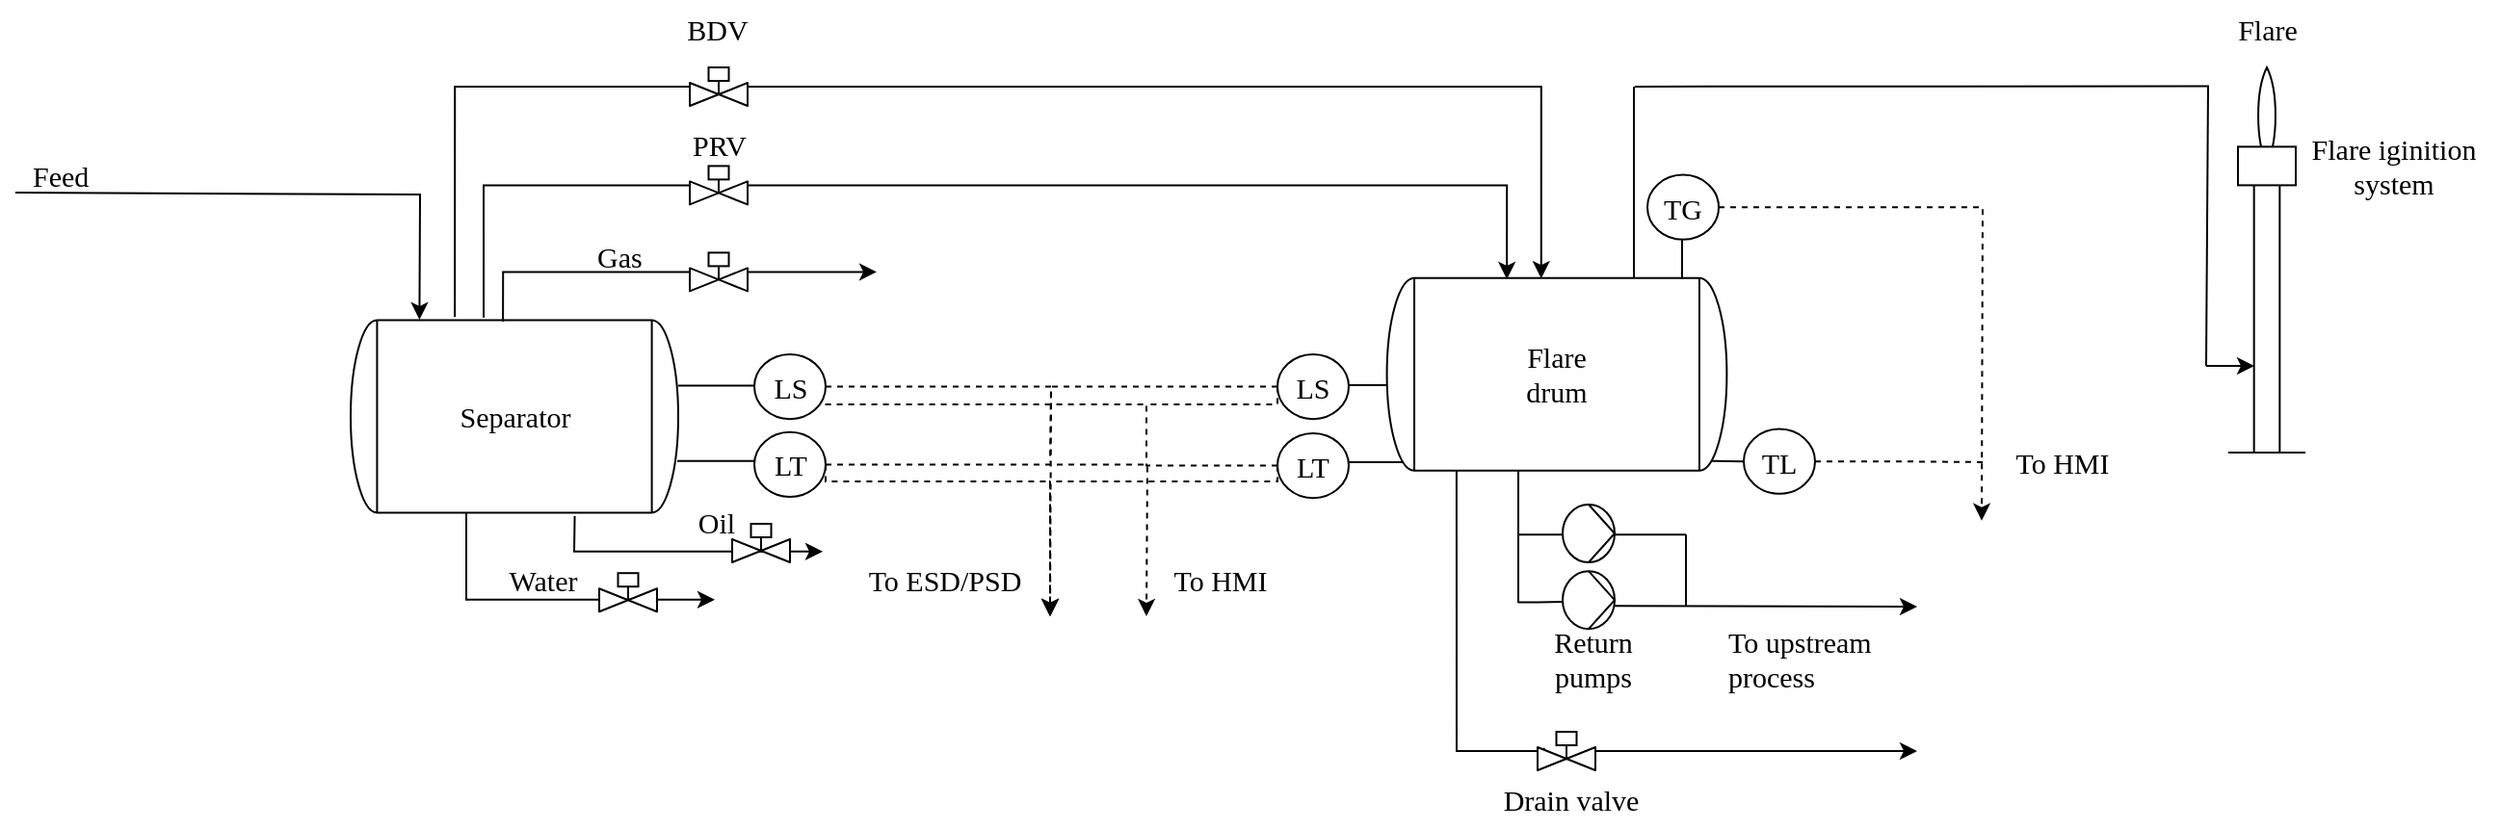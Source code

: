 <mxfile>
    <diagram id="_z9tGO_Z6bBlTKb_uojR" name="Page-1">
        <mxGraphModel dx="2277" dy="1169" grid="1" gridSize="10" guides="1" tooltips="1" connect="1" arrows="1" fold="1" page="1" pageScale="1" pageWidth="850" pageHeight="1100" math="0" shadow="0">
            <root>
                <mxCell id="0"/>
                <mxCell id="1" parent="0"/>
                <mxCell id="8" value="" style="endArrow=none;html=1;rounded=0;fontSize=15;fontFamily=Times New Roman;" parent="1" edge="1">
                    <mxGeometry width="50" height="50" relative="1" as="geometry">
                        <mxPoint x="437" y="530.3" as="sourcePoint"/>
                        <mxPoint x="477" y="530.3" as="targetPoint"/>
                    </mxGeometry>
                </mxCell>
                <mxCell id="9" value="" style="endArrow=none;html=1;rounded=0;fontSize=15;fontFamily=Times New Roman;" parent="1" edge="1">
                    <mxGeometry width="50" height="50" relative="1" as="geometry">
                        <mxPoint x="778" y="530" as="sourcePoint"/>
                        <mxPoint x="818" y="530" as="targetPoint"/>
                    </mxGeometry>
                </mxCell>
                <mxCell id="10" value="" style="endArrow=none;html=1;rounded=0;fontSize=15;fontFamily=Times New Roman;" parent="1" edge="1">
                    <mxGeometry width="50" height="50" relative="1" as="geometry">
                        <mxPoint x="778" y="570" as="sourcePoint"/>
                        <mxPoint x="818" y="570" as="targetPoint"/>
                    </mxGeometry>
                </mxCell>
                <mxCell id="15" value="Flare" style="text;html=1;strokeColor=none;fillColor=none;align=center;verticalAlign=middle;whiteSpace=wrap;rounded=0;fontSize=15;fontFamily=Times New Roman;" parent="1" vertex="1">
                    <mxGeometry x="1231.5" y="330" width="60" height="30" as="geometry"/>
                </mxCell>
                <mxCell id="16" value="Oil" style="text;html=1;strokeColor=none;fillColor=none;align=center;verticalAlign=middle;whiteSpace=wrap;rounded=0;fontSize=15;fontFamily=Times New Roman;" parent="1" vertex="1">
                    <mxGeometry x="422" y="586.4" width="70" height="30" as="geometry"/>
                </mxCell>
                <mxCell id="17" value="" style="shape=mxgraph.pid.vessels.tank;html=1;pointerEvents=1;align=center;verticalLabelPosition=bottom;verticalAlign=top;dashed=0;rotation=-90;fontSize=15;fontFamily=Times New Roman;" parent="1" vertex="1">
                    <mxGeometry x="302" y="461.2" width="100" height="170" as="geometry"/>
                </mxCell>
                <mxCell id="18" value="" style="endArrow=classic;html=1;rounded=0;exitX=-0.018;exitY=0.684;exitDx=0;exitDy=0;exitPerimeter=0;fontSize=15;fontFamily=Times New Roman;" parent="1" source="17" edge="1">
                    <mxGeometry width="50" height="50" relative="1" as="geometry">
                        <mxPoint x="390" y="600" as="sourcePoint"/>
                        <mxPoint x="512" y="616.4" as="targetPoint"/>
                        <Array as="points">
                            <mxPoint x="383" y="616.4"/>
                        </Array>
                    </mxGeometry>
                </mxCell>
                <mxCell id="19" value="" style="endArrow=classic;html=1;rounded=0;fontSize=15;fontFamily=Times New Roman;" parent="1" edge="1">
                    <mxGeometry width="50" height="50" relative="1" as="geometry">
                        <mxPoint x="327" y="596.2" as="sourcePoint"/>
                        <mxPoint x="456" y="641.4" as="targetPoint"/>
                        <Array as="points">
                            <mxPoint x="327" y="641.4"/>
                        </Array>
                    </mxGeometry>
                </mxCell>
                <mxCell id="20" value="Water" style="text;html=1;strokeColor=none;fillColor=none;align=center;verticalAlign=middle;whiteSpace=wrap;rounded=0;fontSize=15;fontFamily=Times New Roman;" parent="1" vertex="1">
                    <mxGeometry x="332" y="616.4" width="70" height="30" as="geometry"/>
                </mxCell>
                <mxCell id="21" value="" style="verticalLabelPosition=bottom;outlineConnect=0;align=center;dashed=0;html=1;verticalAlign=top;shape=mxgraph.pid.misc.gas_flare;fontSize=15;fontFamily=Times New Roman;" parent="1" vertex="1">
                    <mxGeometry x="1241.5" y="365" width="40" height="200" as="geometry"/>
                </mxCell>
                <mxCell id="22" value="" style="endArrow=none;html=1;rounded=0;fontSize=15;fontFamily=Times New Roman;" parent="1" edge="1">
                    <mxGeometry width="50" height="50" relative="1" as="geometry">
                        <mxPoint x="873" y="643" as="sourcePoint"/>
                        <mxPoint x="873" y="573" as="targetPoint"/>
                    </mxGeometry>
                </mxCell>
                <mxCell id="23" value="" style="endArrow=none;html=1;rounded=0;fontSize=15;fontFamily=Times New Roman;" parent="1" edge="1">
                    <mxGeometry width="50" height="50" relative="1" as="geometry">
                        <mxPoint x="873" y="642.8" as="sourcePoint"/>
                        <mxPoint x="903" y="642.4" as="targetPoint"/>
                        <Array as="points">
                            <mxPoint x="883" y="642.8"/>
                        </Array>
                    </mxGeometry>
                </mxCell>
                <mxCell id="26" value="" style="shape=mxgraph.pid.pumps_-_iso.pump_(liquid);html=1;pointerEvents=1;align=center;verticalLabelPosition=bottom;verticalAlign=top;dashed=0;fontSize=15;fontFamily=Times New Roman;" parent="1" vertex="1">
                    <mxGeometry x="896" y="626.6" width="27" height="30" as="geometry"/>
                </mxCell>
                <mxCell id="27" value="" style="endArrow=classic;html=1;rounded=0;exitX=1;exitY=0.5;exitDx=0;exitDy=0;exitPerimeter=0;fontSize=15;fontFamily=Times New Roman;" parent="1" edge="1">
                    <mxGeometry width="50" height="50" relative="1" as="geometry">
                        <mxPoint x="923" y="644.6" as="sourcePoint"/>
                        <mxPoint x="1080" y="645" as="targetPoint"/>
                    </mxGeometry>
                </mxCell>
                <mxCell id="30" value="To upstream process" style="text;html=1;strokeColor=none;fillColor=none;align=left;verticalAlign=middle;whiteSpace=wrap;rounded=0;fontSize=15;fontFamily=Times New Roman;" parent="1" vertex="1">
                    <mxGeometry x="980" y="656.6" width="104" height="30" as="geometry"/>
                </mxCell>
                <mxCell id="31" value="" style="endArrow=none;html=1;rounded=0;fontSize=15;fontFamily=Times New Roman;" parent="1" edge="1">
                    <mxGeometry width="50" height="50" relative="1" as="geometry">
                        <mxPoint x="933" y="475" as="sourcePoint"/>
                        <mxPoint x="933" y="375" as="targetPoint"/>
                    </mxGeometry>
                </mxCell>
                <mxCell id="32" value="" style="shape=mxgraph.pid.vessels.tank;html=1;pointerEvents=1;align=center;verticalLabelPosition=bottom;verticalAlign=top;dashed=0;rotation=-90;fontSize=15;fontFamily=Times New Roman;" parent="1" vertex="1">
                    <mxGeometry x="843" y="436.2" width="100" height="176.4" as="geometry"/>
                </mxCell>
                <mxCell id="33" value="" style="endArrow=none;html=1;rounded=0;fontSize=15;fontFamily=Times New Roman;" parent="1" edge="1">
                    <mxGeometry width="50" height="50" relative="1" as="geometry">
                        <mxPoint x="933.5" y="374.96" as="sourcePoint"/>
                        <mxPoint x="1231.5" y="374.76" as="targetPoint"/>
                    </mxGeometry>
                </mxCell>
                <mxCell id="34" value="" style="endArrow=none;html=1;rounded=0;fontSize=15;fontFamily=Times New Roman;" parent="1" edge="1">
                    <mxGeometry width="50" height="50" relative="1" as="geometry">
                        <mxPoint x="1230" y="520" as="sourcePoint"/>
                        <mxPoint x="1231" y="375" as="targetPoint"/>
                    </mxGeometry>
                </mxCell>
                <mxCell id="35" value="Flare drum" style="text;html=1;strokeColor=none;fillColor=none;align=center;verticalAlign=middle;whiteSpace=wrap;rounded=0;fontSize=15;fontFamily=Times New Roman;" parent="1" vertex="1">
                    <mxGeometry x="864" y="509.4" width="58" height="30" as="geometry"/>
                </mxCell>
                <mxCell id="36" value="Return pumps" style="text;html=1;strokeColor=none;fillColor=none;align=center;verticalAlign=middle;whiteSpace=wrap;rounded=0;fontSize=15;fontFamily=Times New Roman;" parent="1" vertex="1">
                    <mxGeometry x="883" y="656.6" width="58" height="30" as="geometry"/>
                </mxCell>
                <mxCell id="38" value="Gas" style="text;html=1;strokeColor=none;fillColor=none;align=left;verticalAlign=middle;whiteSpace=wrap;rounded=0;fontSize=15;fontFamily=Times New Roman;" parent="1" vertex="1">
                    <mxGeometry x="393" y="454.4" width="40" height="16.8" as="geometry"/>
                </mxCell>
                <mxCell id="139" style="edgeStyle=orthogonalEdgeStyle;rounded=0;html=1;entryX=0.994;entryY=0.353;entryDx=0;entryDy=0;entryPerimeter=0;endArrow=classic;endFill=1;fontSize=15;fontFamily=Times New Roman;" parent="1" source="39" target="32" edge="1">
                    <mxGeometry relative="1" as="geometry"/>
                </mxCell>
                <mxCell id="140" style="edgeStyle=orthogonalEdgeStyle;rounded=0;html=1;entryX=1.012;entryY=0.406;entryDx=0;entryDy=0;entryPerimeter=0;endArrow=none;endFill=0;fontSize=15;fontFamily=Times New Roman;" parent="1" source="39" target="17" edge="1">
                    <mxGeometry relative="1" as="geometry"/>
                </mxCell>
                <mxCell id="39" value="" style="verticalLabelPosition=bottom;align=center;html=1;verticalAlign=top;pointerEvents=1;dashed=0;shape=mxgraph.pid2valves.valve;valveType=gate;actuator=powered;fontSize=15;fontFamily=Times New Roman;" parent="1" vertex="1">
                    <mxGeometry x="443" y="416.2" width="30" height="20" as="geometry"/>
                </mxCell>
                <mxCell id="40" value="" style="part=1;strokeColor=none;fillColor=none;fontStyle=1;fontSize=15;fontFamily=Times New Roman;" parent="39" vertex="1">
                    <mxGeometry x="9.75" width="10.5" height="7" as="geometry"/>
                </mxCell>
                <mxCell id="43" value="" style="verticalLabelPosition=bottom;align=center;html=1;verticalAlign=top;pointerEvents=1;dashed=0;shape=mxgraph.pid2valves.valve;valveType=gate;actuator=powered;fontSize=15;fontFamily=Times New Roman;" parent="1" vertex="1">
                    <mxGeometry x="465" y="602" width="30" height="20" as="geometry"/>
                </mxCell>
                <mxCell id="44" value="" style="part=1;strokeColor=none;fillColor=none;fontStyle=1;fontSize=15;fontFamily=Times New Roman;" parent="43" vertex="1">
                    <mxGeometry x="9.75" width="10.5" height="7" as="geometry"/>
                </mxCell>
                <mxCell id="45" value="" style="verticalLabelPosition=bottom;align=center;html=1;verticalAlign=top;pointerEvents=1;dashed=0;shape=mxgraph.pid2valves.valve;valveType=gate;actuator=powered;fontSize=15;fontFamily=Times New Roman;" parent="1" vertex="1">
                    <mxGeometry x="396" y="627.6" width="30" height="20" as="geometry"/>
                </mxCell>
                <mxCell id="46" value="" style="part=1;strokeColor=none;fillColor=none;fontStyle=1;fontSize=15;fontFamily=Times New Roman;" parent="45" vertex="1">
                    <mxGeometry x="9.75" width="10.5" height="7" as="geometry"/>
                </mxCell>
                <mxCell id="47" value="" style="endArrow=classic;html=1;rounded=0;entryX=1.002;entryY=0.21;entryDx=0;entryDy=0;entryPerimeter=0;fontSize=15;fontFamily=Times New Roman;" parent="1" target="17" edge="1">
                    <mxGeometry width="50" height="50" relative="1" as="geometry">
                        <mxPoint x="93" y="430" as="sourcePoint"/>
                        <mxPoint x="303" y="500" as="targetPoint"/>
                        <Array as="points">
                            <mxPoint x="303" y="431"/>
                        </Array>
                    </mxGeometry>
                </mxCell>
                <mxCell id="48" value="Feed" style="text;html=1;strokeColor=none;fillColor=none;align=left;verticalAlign=middle;whiteSpace=wrap;rounded=0;fontSize=15;fontFamily=Times New Roman;" parent="1" vertex="1">
                    <mxGeometry x="100" y="406" width="36" height="30" as="geometry"/>
                </mxCell>
                <mxCell id="49" value="" style="endArrow=classic;html=1;rounded=0;fontSize=15;fontFamily=Times New Roman;" parent="1" edge="1">
                    <mxGeometry width="50" height="50" relative="1" as="geometry">
                        <mxPoint x="1230" y="520" as="sourcePoint"/>
                        <mxPoint x="1255" y="520" as="targetPoint"/>
                    </mxGeometry>
                </mxCell>
                <mxCell id="103" style="edgeStyle=orthogonalEdgeStyle;html=1;exitX=1;exitY=0.5;exitDx=0;exitDy=0;dashed=1;rounded=0;fontSize=15;fontFamily=Times New Roman;" parent="1" source="63" edge="1">
                    <mxGeometry relative="1" as="geometry">
                        <mxPoint x="680" y="650" as="targetPoint"/>
                    </mxGeometry>
                </mxCell>
                <mxCell id="104" style="edgeStyle=orthogonalEdgeStyle;html=1;exitX=1;exitY=0.5;exitDx=0;exitDy=0;dashed=1;rounded=0;fontSize=15;fontFamily=Times New Roman;" parent="1" source="63" edge="1">
                    <mxGeometry relative="1" as="geometry">
                        <mxPoint x="630" y="650" as="targetPoint"/>
                        <Array as="points">
                            <mxPoint x="514" y="580"/>
                            <mxPoint x="630" y="580"/>
                        </Array>
                    </mxGeometry>
                </mxCell>
                <mxCell id="63" value="LT" style="ellipse;whiteSpace=wrap;html=1;fontSize=15;fontFamily=Times New Roman;" parent="1" vertex="1">
                    <mxGeometry x="476.5" y="554.4" width="37" height="33.6" as="geometry"/>
                </mxCell>
                <mxCell id="64" value="" style="endArrow=none;html=1;rounded=0;fontSize=15;fontFamily=Times New Roman;" parent="1" edge="1">
                    <mxGeometry width="50" height="50" relative="1" as="geometry">
                        <mxPoint x="436.5" y="569.4" as="sourcePoint"/>
                        <mxPoint x="476.5" y="569.4" as="targetPoint"/>
                    </mxGeometry>
                </mxCell>
                <mxCell id="101" style="edgeStyle=orthogonalEdgeStyle;html=1;exitX=0;exitY=0.5;exitDx=0;exitDy=0;dashed=1;rounded=0;fontSize=15;fontFamily=Times New Roman;endArrow=none;endFill=0;" parent="1" source="65" edge="1">
                    <mxGeometry relative="1" as="geometry">
                        <mxPoint x="680" y="570" as="targetPoint"/>
                        <Array as="points">
                            <mxPoint x="680" y="572"/>
                        </Array>
                    </mxGeometry>
                </mxCell>
                <mxCell id="102" style="edgeStyle=orthogonalEdgeStyle;html=1;exitX=0;exitY=0.5;exitDx=0;exitDy=0;dashed=1;rounded=0;fontSize=15;fontFamily=Times New Roman;" parent="1" source="65" edge="1">
                    <mxGeometry relative="1" as="geometry">
                        <mxPoint x="630" y="650" as="targetPoint"/>
                        <Array as="points">
                            <mxPoint x="748" y="580"/>
                            <mxPoint x="630" y="580"/>
                        </Array>
                    </mxGeometry>
                </mxCell>
                <mxCell id="65" value="LT" style="ellipse;whiteSpace=wrap;html=1;fontSize=15;fontFamily=Times New Roman;" parent="1" vertex="1">
                    <mxGeometry x="748" y="555" width="37" height="33.6" as="geometry"/>
                </mxCell>
                <mxCell id="98" style="edgeStyle=orthogonalEdgeStyle;html=1;dashed=1;rounded=0;fontSize=15;fontFamily=Times New Roman;" parent="1" source="66" edge="1">
                    <mxGeometry relative="1" as="geometry">
                        <mxPoint x="630" y="650" as="targetPoint"/>
                    </mxGeometry>
                </mxCell>
                <mxCell id="99" style="edgeStyle=orthogonalEdgeStyle;html=1;exitX=0;exitY=0.5;exitDx=0;exitDy=0;dashed=1;rounded=0;fontSize=15;fontFamily=Times New Roman;endArrow=none;endFill=0;" parent="1" source="66" edge="1">
                    <mxGeometry relative="1" as="geometry">
                        <mxPoint x="680" y="570" as="targetPoint"/>
                        <Array as="points">
                            <mxPoint x="748" y="540"/>
                            <mxPoint x="680" y="540"/>
                        </Array>
                    </mxGeometry>
                </mxCell>
                <mxCell id="66" value="LS" style="ellipse;whiteSpace=wrap;html=1;fontSize=15;fontFamily=Times New Roman;" parent="1" vertex="1">
                    <mxGeometry x="748" y="514" width="37" height="33.6" as="geometry"/>
                </mxCell>
                <mxCell id="97" style="edgeStyle=orthogonalEdgeStyle;html=1;exitX=1;exitY=0.5;exitDx=0;exitDy=0;dashed=1;rounded=0;fontSize=15;fontFamily=Times New Roman;endArrow=none;endFill=0;" parent="1" source="67" edge="1">
                    <mxGeometry relative="1" as="geometry">
                        <mxPoint x="630" y="570" as="targetPoint"/>
                    </mxGeometry>
                </mxCell>
                <mxCell id="100" style="edgeStyle=orthogonalEdgeStyle;html=1;exitX=1;exitY=0.5;exitDx=0;exitDy=0;dashed=1;rounded=0;fontSize=15;fontFamily=Times New Roman;endArrow=none;endFill=0;" parent="1" source="67" edge="1">
                    <mxGeometry relative="1" as="geometry">
                        <mxPoint x="680" y="540" as="targetPoint"/>
                        <Array as="points">
                            <mxPoint x="509" y="531"/>
                            <mxPoint x="509" y="540"/>
                            <mxPoint x="680" y="540"/>
                        </Array>
                    </mxGeometry>
                </mxCell>
                <mxCell id="67" value="LS" style="ellipse;whiteSpace=wrap;html=1;fontSize=15;fontFamily=Times New Roman;" parent="1" vertex="1">
                    <mxGeometry x="476.5" y="514.0" width="37" height="33.6" as="geometry"/>
                </mxCell>
                <mxCell id="105" value="To ESD/PSD" style="text;html=1;align=center;verticalAlign=middle;resizable=0;points=[];autosize=1;strokeColor=none;fillColor=none;fontSize=15;fontFamily=Times New Roman;" parent="1" vertex="1">
                    <mxGeometry x="525" y="616.4" width="100" height="30" as="geometry"/>
                </mxCell>
                <mxCell id="106" value="To HMI" style="text;html=1;align=center;verticalAlign=middle;resizable=0;points=[];autosize=1;strokeColor=none;fillColor=none;fontSize=15;fontFamily=Times New Roman;" parent="1" vertex="1">
                    <mxGeometry x="683" y="616.4" width="70" height="30" as="geometry"/>
                </mxCell>
                <mxCell id="108" value="" style="edgeStyle=orthogonalEdgeStyle;orthogonalLoop=1;jettySize=auto;html=1;rounded=0;startArrow=none;exitX=1;exitY=0.417;exitDx=0;exitDy=0;exitPerimeter=0;fontSize=15;fontFamily=Times New Roman;" parent="1" source="141" edge="1">
                    <mxGeometry width="100" relative="1" as="geometry">
                        <mxPoint x="920" y="720" as="sourcePoint"/>
                        <mxPoint x="1080" y="720" as="targetPoint"/>
                        <Array as="points">
                            <mxPoint x="913" y="720"/>
                        </Array>
                    </mxGeometry>
                </mxCell>
                <mxCell id="109" value="Drain valve" style="text;html=1;align=center;verticalAlign=middle;resizable=0;points=[];autosize=1;strokeColor=none;fillColor=none;fontSize=15;fontFamily=Times New Roman;" parent="1" vertex="1">
                    <mxGeometry x="855" y="730" width="90" height="30" as="geometry"/>
                </mxCell>
                <mxCell id="118" value="" style="line;strokeWidth=1;html=1;fontSize=15;fontFamily=Times New Roman;" parent="1" vertex="1">
                    <mxGeometry x="873" y="602.6" width="87" height="10" as="geometry"/>
                </mxCell>
                <mxCell id="111" value="Separator" style="text;html=1;align=center;verticalAlign=middle;resizable=0;points=[];autosize=1;strokeColor=none;fillColor=none;fontSize=15;fontFamily=Times New Roman;" parent="1" vertex="1">
                    <mxGeometry x="312" y="531.2" width="80" height="30" as="geometry"/>
                </mxCell>
                <mxCell id="112" value="" style="whiteSpace=wrap;html=1;fontSize=15;fontFamily=Times New Roman;" parent="1" vertex="1">
                    <mxGeometry x="1246.5" y="406.2" width="30" height="20" as="geometry"/>
                </mxCell>
                <mxCell id="113" value="Flare iginition&lt;br style=&quot;font-size: 15px;&quot;&gt;system" style="text;html=1;align=center;verticalAlign=middle;resizable=0;points=[];autosize=1;strokeColor=none;fillColor=none;fontSize=15;fontFamily=Times New Roman;" parent="1" vertex="1">
                    <mxGeometry x="1271.5" y="391.2" width="110" height="50" as="geometry"/>
                </mxCell>
                <mxCell id="25" value="" style="shape=mxgraph.pid.pumps_-_iso.pump_(liquid);html=1;pointerEvents=1;align=center;verticalLabelPosition=bottom;verticalAlign=top;dashed=0;fontSize=15;fontFamily=Times New Roman;" parent="1" vertex="1">
                    <mxGeometry x="896" y="592.0" width="27" height="30" as="geometry"/>
                </mxCell>
                <mxCell id="120" value="" style="endArrow=none;html=1;entryX=1;entryY=0.5;entryDx=0;entryDy=0;entryPerimeter=0;fontSize=15;fontFamily=Times New Roman;" parent="1" target="118" edge="1">
                    <mxGeometry width="50" height="50" relative="1" as="geometry">
                        <mxPoint x="960" y="645" as="sourcePoint"/>
                        <mxPoint x="920" y="560" as="targetPoint"/>
                    </mxGeometry>
                </mxCell>
                <mxCell id="129" style="edgeStyle=orthogonalEdgeStyle;html=1;entryX=0.998;entryY=0.454;entryDx=0;entryDy=0;entryPerimeter=0;rounded=0;fontSize=15;fontFamily=Times New Roman;" parent="1" source="122" target="32" edge="1">
                    <mxGeometry relative="1" as="geometry"/>
                </mxCell>
                <mxCell id="130" style="edgeStyle=orthogonalEdgeStyle;html=1;entryX=1.016;entryY=0.318;entryDx=0;entryDy=0;entryPerimeter=0;rounded=0;endArrow=none;endFill=0;fontSize=15;fontFamily=Times New Roman;" parent="1" source="122" target="17" edge="1">
                    <mxGeometry relative="1" as="geometry"/>
                </mxCell>
                <mxCell id="122" value="" style="verticalLabelPosition=bottom;align=center;html=1;verticalAlign=top;pointerEvents=1;dashed=0;shape=mxgraph.pid2valves.valve;valveType=gate;actuator=powered;fontSize=15;fontFamily=Times New Roman;" parent="1" vertex="1">
                    <mxGeometry x="443" y="365" width="30" height="20" as="geometry"/>
                </mxCell>
                <mxCell id="123" value="" style="part=1;strokeColor=none;fillColor=none;fontStyle=1;fontSize=15;fontFamily=Times New Roman;" parent="122" vertex="1">
                    <mxGeometry x="9.75" width="10.5" height="7" as="geometry"/>
                </mxCell>
                <mxCell id="135" style="edgeStyle=orthogonalEdgeStyle;rounded=0;html=1;entryX=0.992;entryY=0.465;entryDx=0;entryDy=0;entryPerimeter=0;endArrow=none;endFill=0;fontSize=15;fontFamily=Times New Roman;" parent="1" source="41" target="17" edge="1">
                    <mxGeometry relative="1" as="geometry"/>
                </mxCell>
                <mxCell id="136" style="edgeStyle=orthogonalEdgeStyle;rounded=0;html=1;endArrow=classic;endFill=1;fontSize=15;fontFamily=Times New Roman;" parent="1" source="41" edge="1">
                    <mxGeometry relative="1" as="geometry">
                        <mxPoint x="540" y="471.2" as="targetPoint"/>
                    </mxGeometry>
                </mxCell>
                <mxCell id="41" value="" style="verticalLabelPosition=bottom;align=center;html=1;verticalAlign=top;pointerEvents=1;dashed=0;shape=mxgraph.pid2valves.valve;valveType=gate;actuator=powered;fontSize=15;fontFamily=Times New Roman;" parent="1" vertex="1">
                    <mxGeometry x="443" y="461.2" width="30" height="20" as="geometry"/>
                </mxCell>
                <mxCell id="42" value="" style="part=1;strokeColor=none;fillColor=none;fontStyle=1;fontSize=15;fontFamily=Times New Roman;" parent="41" vertex="1">
                    <mxGeometry x="9.75" width="10.5" height="7" as="geometry"/>
                </mxCell>
                <mxCell id="137" value="PRV" style="text;html=1;align=center;verticalAlign=middle;resizable=0;points=[];autosize=1;strokeColor=none;fillColor=none;strokeWidth=1;fontSize=15;fontFamily=Times New Roman;" parent="1" vertex="1">
                    <mxGeometry x="433" y="390" width="50" height="30" as="geometry"/>
                </mxCell>
                <mxCell id="138" value="BDV" style="text;html=1;align=center;verticalAlign=middle;resizable=0;points=[];autosize=1;strokeColor=none;fillColor=none;fontSize=15;fontFamily=Times New Roman;" parent="1" vertex="1">
                    <mxGeometry x="427" y="330" width="60" height="30" as="geometry"/>
                </mxCell>
                <mxCell id="143" value="" style="edgeStyle=orthogonalEdgeStyle;orthogonalLoop=1;jettySize=auto;html=1;exitX=0.003;exitY=0.205;exitDx=0;exitDy=0;exitPerimeter=0;rounded=0;endArrow=none;entryX=0.111;entryY=0.417;entryDx=0;entryDy=0;entryPerimeter=0;fontSize=15;fontFamily=Times New Roman;" parent="1" source="32" target="141" edge="1">
                    <mxGeometry width="100" relative="1" as="geometry">
                        <mxPoint x="840.962" y="574.1" as="sourcePoint"/>
                        <mxPoint x="880" y="720" as="targetPoint"/>
                        <Array as="points">
                            <mxPoint x="841" y="720"/>
                            <mxPoint x="886" y="720"/>
                        </Array>
                    </mxGeometry>
                </mxCell>
                <mxCell id="141" value="" style="verticalLabelPosition=bottom;align=center;html=1;verticalAlign=top;pointerEvents=1;dashed=0;shape=mxgraph.pid2valves.valve;valveType=gate;actuator=powered;fontSize=15;fontFamily=Times New Roman;" parent="1" vertex="1">
                    <mxGeometry x="883" y="710" width="30" height="20" as="geometry"/>
                </mxCell>
                <mxCell id="142" value="" style="part=1;strokeColor=none;fillColor=none;fontStyle=1;fontSize=15;fontFamily=Times New Roman;" parent="141" vertex="1">
                    <mxGeometry x="9.75" width="10.5" height="7" as="geometry"/>
                </mxCell>
                <mxCell id="145" value="" style="edgeStyle=none;html=1;fontFamily=Times New Roman;fontSize=15;endArrow=none;endFill=0;" edge="1" parent="1">
                    <mxGeometry relative="1" as="geometry">
                        <mxPoint x="958" y="454.386" as="sourcePoint"/>
                        <mxPoint x="958" y="475" as="targetPoint"/>
                    </mxGeometry>
                </mxCell>
                <mxCell id="144" value="TG" style="ellipse;whiteSpace=wrap;html=1;fontSize=15;fontFamily=Times New Roman;" vertex="1" parent="1">
                    <mxGeometry x="940" y="420.8" width="37" height="33.6" as="geometry"/>
                </mxCell>
                <mxCell id="146" value="TL" style="ellipse;whiteSpace=wrap;html=1;fontSize=15;fontFamily=Times New Roman;" vertex="1" parent="1">
                    <mxGeometry x="990" y="552.8" width="37" height="33.6" as="geometry"/>
                </mxCell>
                <mxCell id="147" value="" style="edgeStyle=none;html=1;fontFamily=Times New Roman;fontSize=15;endArrow=none;endFill=0;exitX=0;exitY=0.5;exitDx=0;exitDy=0;entryX=0.05;entryY=0.956;entryDx=0;entryDy=0;entryPerimeter=0;" edge="1" parent="1" source="146" target="32">
                    <mxGeometry relative="1" as="geometry">
                        <mxPoint x="968" y="464.386" as="sourcePoint"/>
                        <mxPoint x="968" y="485" as="targetPoint"/>
                    </mxGeometry>
                </mxCell>
                <mxCell id="148" style="edgeStyle=orthogonalEdgeStyle;html=1;dashed=1;rounded=0;fontSize=15;fontFamily=Times New Roman;exitX=1;exitY=0.5;exitDx=0;exitDy=0;" edge="1" parent="1" source="144">
                    <mxGeometry relative="1" as="geometry">
                        <mxPoint x="1113.5" y="600.37" as="targetPoint"/>
                        <mxPoint x="1231.5" y="481.199" as="sourcePoint"/>
                    </mxGeometry>
                </mxCell>
                <mxCell id="149" style="edgeStyle=orthogonalEdgeStyle;html=1;dashed=1;rounded=0;fontSize=15;fontFamily=Times New Roman;exitX=1;exitY=0.5;exitDx=0;exitDy=0;endArrow=none;endFill=0;" edge="1" parent="1" source="146">
                    <mxGeometry relative="1" as="geometry">
                        <mxPoint x="1115" y="570" as="targetPoint"/>
                        <mxPoint x="1246.5" y="552.799" as="sourcePoint"/>
                    </mxGeometry>
                </mxCell>
                <mxCell id="150" value="To HMI" style="text;html=1;align=center;verticalAlign=middle;resizable=0;points=[];autosize=1;strokeColor=none;fillColor=none;fontSize=15;fontFamily=Times New Roman;" vertex="1" parent="1">
                    <mxGeometry x="1120" y="555" width="70" height="30" as="geometry"/>
                </mxCell>
            </root>
        </mxGraphModel>
    </diagram>
</mxfile>